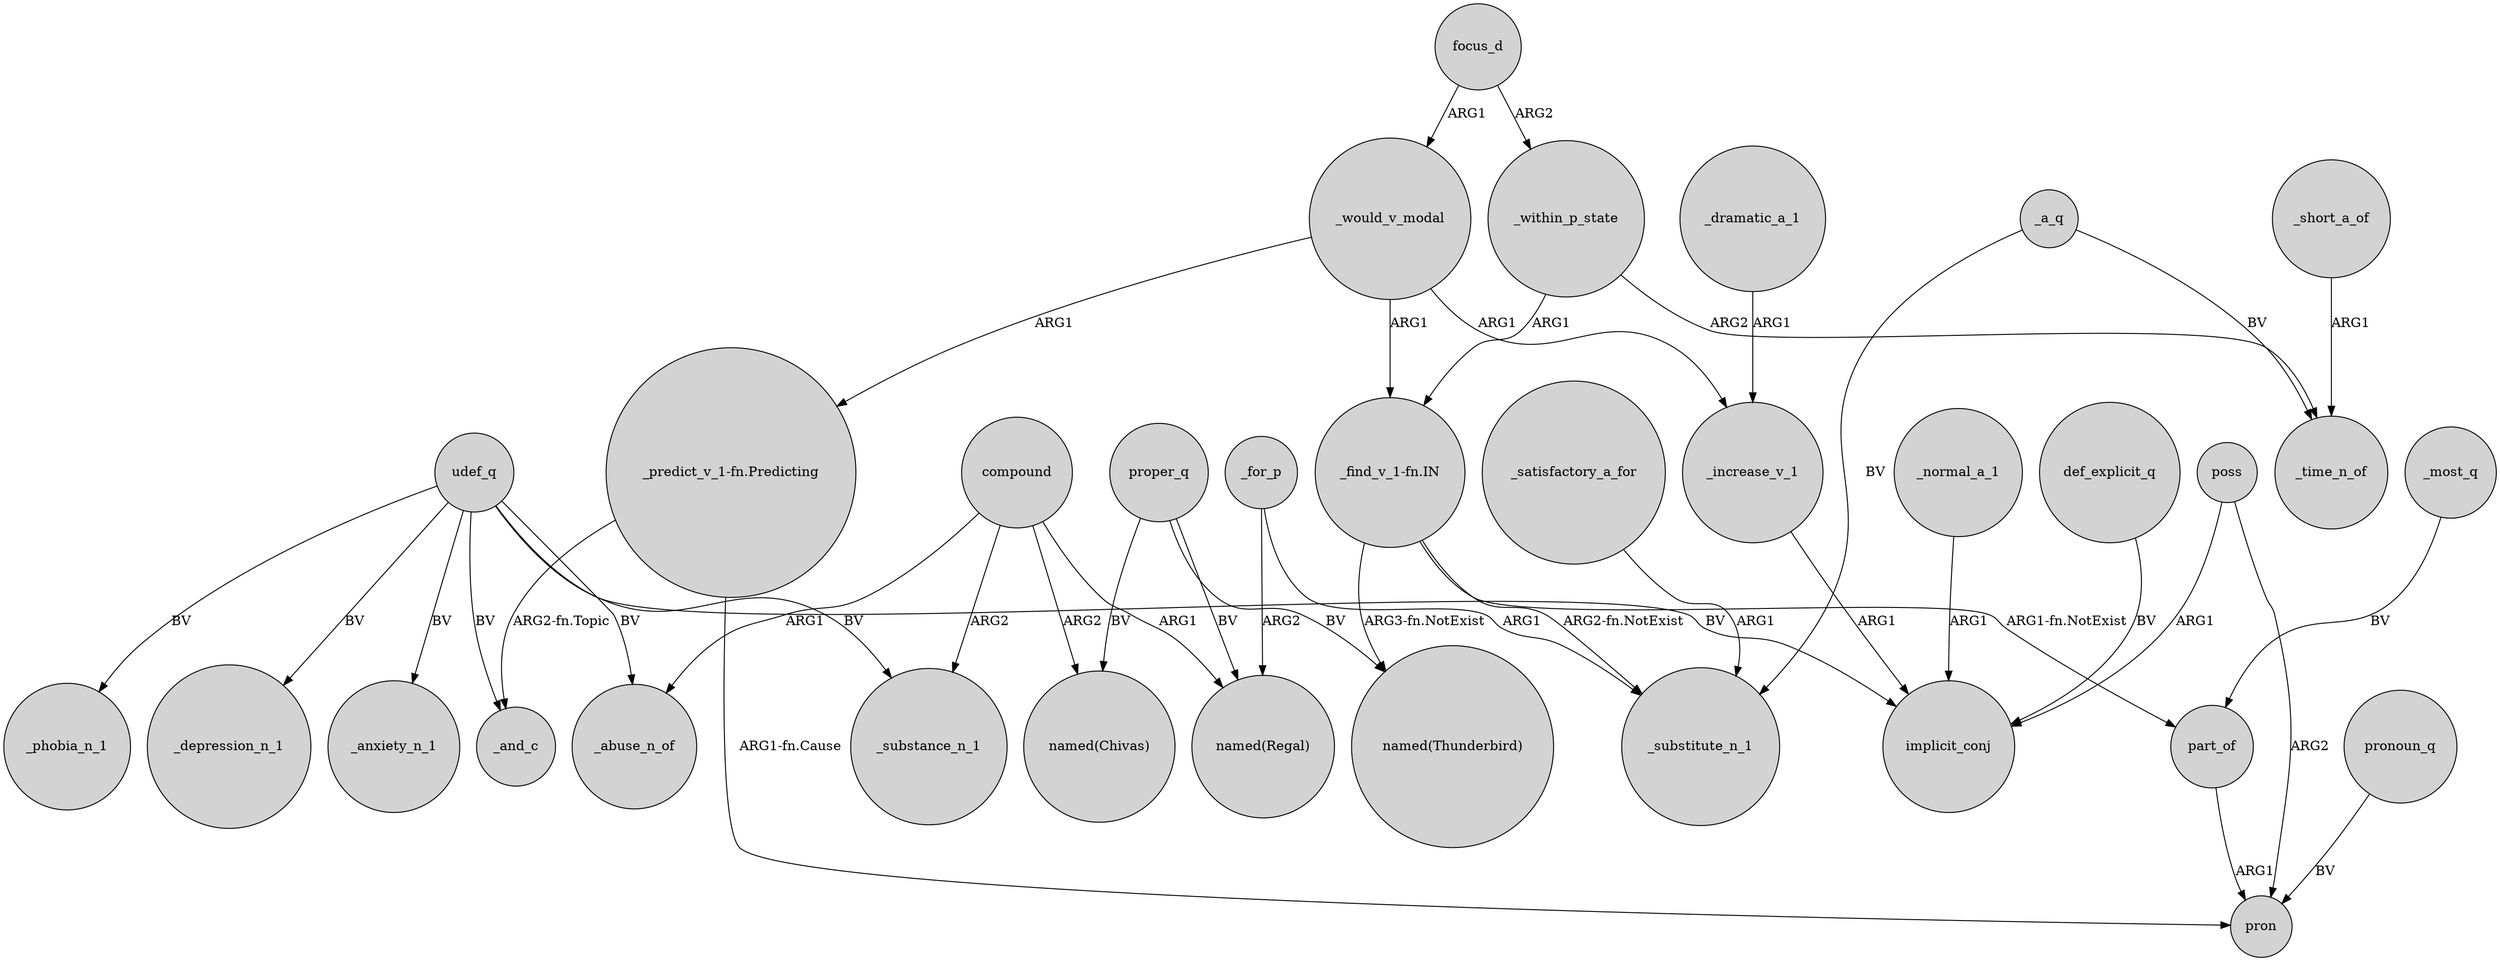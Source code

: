 digraph {
	node [shape=circle style=filled]
	part_of -> pron [label=ARG1]
	proper_q -> "named(Thunderbird)" [label=BV]
	poss -> pron [label=ARG2]
	proper_q -> "named(Regal)" [label=BV]
	_would_v_modal -> _increase_v_1 [label=ARG1]
	_would_v_modal -> "_predict_v_1-fn.Predicting" [label=ARG1]
	"_find_v_1-fn.IN" -> part_of [label="ARG1-fn.NotExist"]
	def_explicit_q -> implicit_conj [label=BV]
	udef_q -> _substance_n_1 [label=BV]
	_a_q -> _time_n_of [label=BV]
	udef_q -> _phobia_n_1 [label=BV]
	_would_v_modal -> "_find_v_1-fn.IN" [label=ARG1]
	udef_q -> implicit_conj [label=BV]
	"_find_v_1-fn.IN" -> "named(Thunderbird)" [label="ARG3-fn.NotExist"]
	compound -> _substance_n_1 [label=ARG2]
	compound -> "named(Chivas)" [label=ARG2]
	_dramatic_a_1 -> _increase_v_1 [label=ARG1]
	pronoun_q -> pron [label=BV]
	"_find_v_1-fn.IN" -> _substitute_n_1 [label="ARG2-fn.NotExist"]
	focus_d -> _within_p_state [label=ARG2]
	_for_p -> _substitute_n_1 [label=ARG1]
	udef_q -> _depression_n_1 [label=BV]
	_within_p_state -> _time_n_of [label=ARG2]
	_short_a_of -> _time_n_of [label=ARG1]
	proper_q -> "named(Chivas)" [label=BV]
	"_predict_v_1-fn.Predicting" -> _and_c [label="ARG2-fn.Topic"]
	_within_p_state -> "_find_v_1-fn.IN" [label=ARG1]
	_a_q -> _substitute_n_1 [label=BV]
	compound -> "named(Regal)" [label=ARG1]
	_increase_v_1 -> implicit_conj [label=ARG1]
	_for_p -> "named(Regal)" [label=ARG2]
	udef_q -> _abuse_n_of [label=BV]
	_normal_a_1 -> implicit_conj [label=ARG1]
	_most_q -> part_of [label=BV]
	poss -> implicit_conj [label=ARG1]
	compound -> _abuse_n_of [label=ARG1]
	_satisfactory_a_for -> _substitute_n_1 [label=ARG1]
	udef_q -> _and_c [label=BV]
	"_predict_v_1-fn.Predicting" -> pron [label="ARG1-fn.Cause"]
	focus_d -> _would_v_modal [label=ARG1]
	udef_q -> _anxiety_n_1 [label=BV]
}
